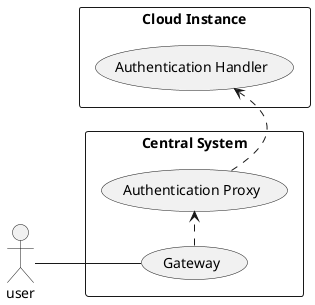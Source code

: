 @startuml
left to right direction
actor user
rectangle "Central System" {
  user -- (Gateway)
  (Gateway) .> (Authentication Proxy)
}

rectangle "Cloud Instance" {

   (Authentication Proxy) .> (Authentication Handler)
}

@enduml